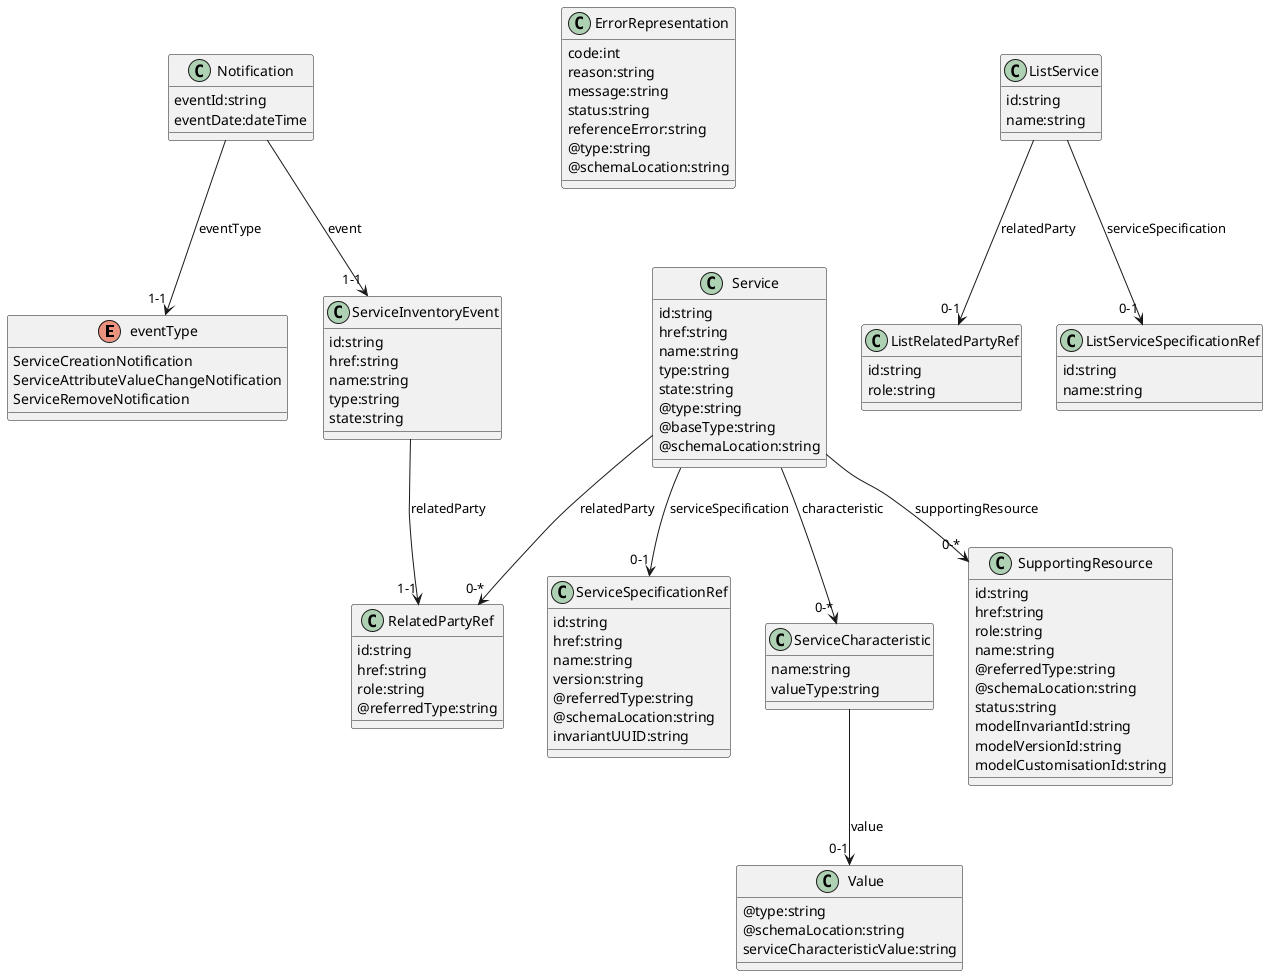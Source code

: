 @startuml

enum eventType {
   ServiceCreationNotification
   ServiceAttributeValueChangeNotification
   ServiceRemoveNotification
}

class ErrorRepresentation {
   code:int
   reason:string
   message:string
   status:string
   referenceError:string
   @type:string
   @schemaLocation:string
}

class Service {
   id:string
   href:string
   name:string
   type:string
   state:string
   @type:string
   @baseType:string
   @schemaLocation:string
}
   Service --> "0-1" ServiceSpecificationRef : serviceSpecification
   Service --> "0-*" ServiceCharacteristic : characteristic
   Service --> "0-*" SupportingResource : supportingResource
   Service --> "0-*" RelatedPartyRef : relatedParty

class ServiceSpecificationRef {
   id:string
   href:string
   name:string
   version:string
   @referredType:string
   @schemaLocation:string
   invariantUUID:string
}

class ServiceCharacteristic {
   name:string
   valueType:string
}
   ServiceCharacteristic --> "0-1" Value : value

class SupportingResource {
   id:string
   href:string
   role:string
   name:string
   @referredType:string
   @schemaLocation:string
   status:string
   modelInvariantId:string
   modelVersionId:string
   modelCustomisationId:string
}

class RelatedPartyRef {
   id:string
   href:string
   role:string
   @referredType:string
}

class Value {
   @type:string
   @schemaLocation:string
   serviceCharacteristicValue:string
}

class ListRelatedPartyRef {
   id:string
   role:string
}

class ListServiceSpecificationRef {
   id:string
   name:string
}

class ListService {
   id:string
   name:string
}
   ListService --> "0-1" ListServiceSpecificationRef : serviceSpecification
   ListService --> "0-1" ListRelatedPartyRef : relatedParty

class ServiceInventoryEvent {
   id:string
   href:string
   name:string
   type:string
   state:string
}
   ServiceInventoryEvent --> "1-1" RelatedPartyRef : relatedParty

class Notification {
   eventId:string
   eventDate:dateTime
}
   Notification --> "1-1" eventType : eventType
   Notification --> "1-1" ServiceInventoryEvent : event

@enduml